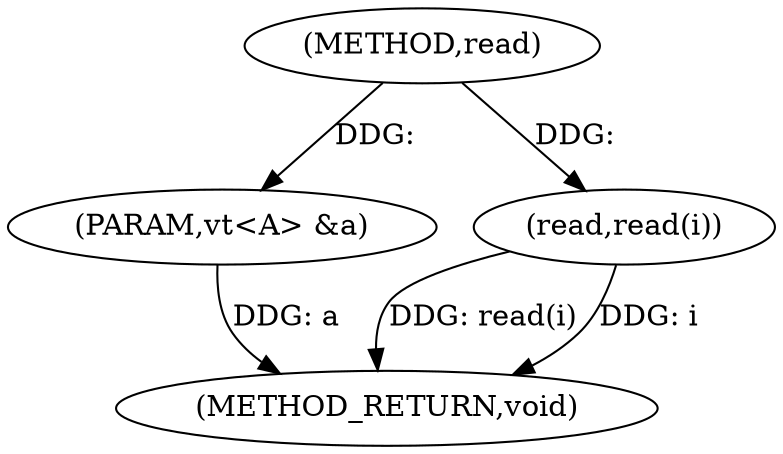 digraph "read" {  
"1000215" [label = "(METHOD,read)" ]
"1000220" [label = "(METHOD_RETURN,void)" ]
"1000216" [label = "(PARAM,vt<A> &a)" ]
"1000218" [label = "(read,read(i))" ]
  "1000216" -> "1000220"  [ label = "DDG: a"] 
  "1000218" -> "1000220"  [ label = "DDG: read(i)"] 
  "1000218" -> "1000220"  [ label = "DDG: i"] 
  "1000215" -> "1000216"  [ label = "DDG: "] 
  "1000215" -> "1000218"  [ label = "DDG: "] 
}
